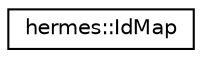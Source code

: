 digraph "Graphical Class Hierarchy"
{
 // LATEX_PDF_SIZE
  edge [fontname="Helvetica",fontsize="10",labelfontname="Helvetica",labelfontsize="10"];
  node [fontname="Helvetica",fontsize="10",shape=record];
  rankdir="LR";
  Node0 [label="hermes::IdMap",height=0.2,width=0.4,color="black", fillcolor="white", style="filled",URL="$structhermes_1_1_id_map.html",tooltip=" "];
}
